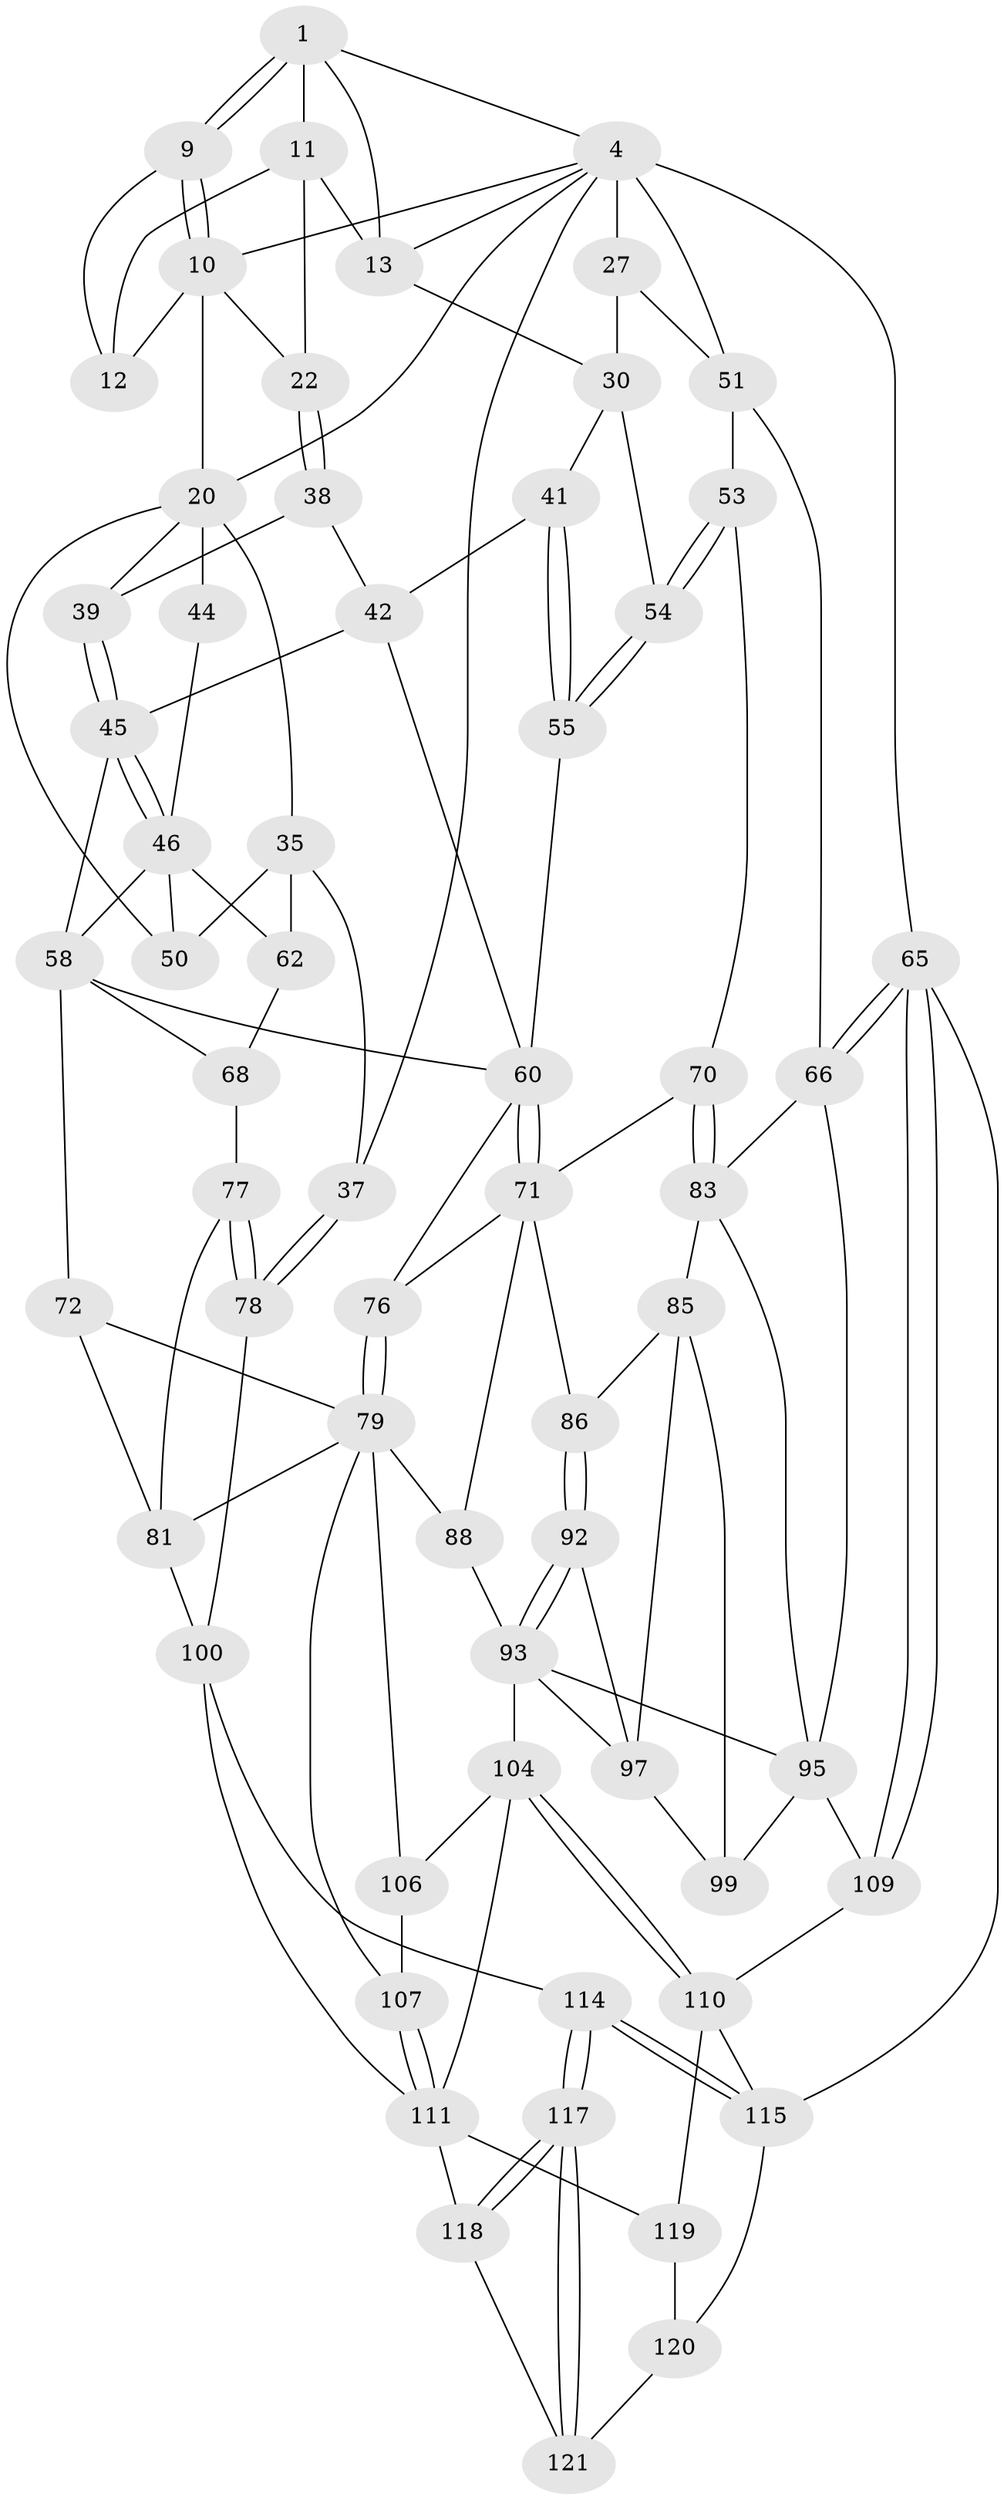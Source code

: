 // original degree distribution, {3: 0.016129032258064516, 4: 0.22580645161290322, 5: 0.5483870967741935, 6: 0.20967741935483872}
// Generated by graph-tools (version 1.1) at 2025/17/03/09/25 04:17:10]
// undirected, 62 vertices, 138 edges
graph export_dot {
graph [start="1"]
  node [color=gray90,style=filled];
  1 [pos="+0.4490676296469245+0",super="+2"];
  4 [pos="+0.8051309775199548+0",super="+5+16"];
  9 [pos="+0.34546545820514285+0.09265844859235954"];
  10 [pos="+0.3223343297786352+0.1116173679134909",super="+19"];
  11 [pos="+0.4601643990309192+0.015405727328440533",super="+15"];
  12 [pos="+0.4439314603480155+0.042680176950674296"];
  13 [pos="+0.6283343070003455+0",super="+14+18"];
  20 [pos="+0.3152963757344941+0.12817961770058317",super="+21+40"];
  22 [pos="+0.46272109654523275+0.15391454469972515"];
  27 [pos="+0.9005558271302243+0.19712611913707143",super="+28+29"];
  30 [pos="+0.6816968594946491+0.16957941960040424",super="+32+31"];
  35 [pos="+0.010865266830334199+0.23078171935943678",super="+36"];
  37 [pos="+0+0.32674008100111024"];
  38 [pos="+0.4362733327460485+0.21395032300961064"];
  39 [pos="+0.3448799115476525+0.2024642094079868"];
  41 [pos="+0.5977335862011277+0.264249398607106"];
  42 [pos="+0.5820291139217268+0.2681886840508104",super="+43+56"];
  44 [pos="+0.20947226471583963+0.2363083073521267"];
  45 [pos="+0.333888105266701+0.2838227053757965",super="+48"];
  46 [pos="+0.2516800537536877+0.3898300413681849",super="+47"];
  50 [pos="+0.17921075842835754+0.3810300284560423"];
  51 [pos="+1+0.11138181745973252",super="+52"];
  53 [pos="+0.867744579413134+0.4386924588563554"];
  54 [pos="+0.8252855782300701+0.3689107430309215"];
  55 [pos="+0.6635774238224799+0.3268126972679024"];
  58 [pos="+0.3429320653062417+0.4397941769196995",super="+59+64"];
  60 [pos="+0.5710280346408805+0.453794338268422",super="+61"];
  62 [pos="+0.1882521205631383+0.4078190656792779"];
  65 [pos="+1+1",super="+116"];
  66 [pos="+1+0.7829223321720723",super="+87"];
  68 [pos="+0.21276332096850606+0.568500516713317",super="+69"];
  70 [pos="+0.8416283231531214+0.4625703771827524"];
  71 [pos="+0.7014839622218273+0.5284389526307302",super="+74"];
  72 [pos="+0.39851784709483107+0.6329343269462109",super="+73"];
  76 [pos="+0.5550546694530468+0.6147222676864631"];
  77 [pos="+0+0.609146706944857",super="+80"];
  78 [pos="+0+0.6508384576372743"];
  79 [pos="+0.42433356994955945+0.6425929651295748",super="+89"];
  81 [pos="+0.27221968248306755+0.7358274463067235",super="+82"];
  83 [pos="+0.8004245931192904+0.5994219718581556",super="+84"];
  85 [pos="+0.7350505406062541+0.7046964233380886",super="+96"];
  86 [pos="+0.6511964123747239+0.6763818682749585"];
  88 [pos="+0.5029255296699789+0.7695557774294268"];
  92 [pos="+0.6203149646113004+0.7469790406562526"];
  93 [pos="+0.5832780860377493+0.7827306007996223",super="+94+103"];
  95 [pos="+0.8798112511497888+0.7799065520668821",super="+98"];
  97 [pos="+0.6505350431168135+0.7733153117186393",super="+102"];
  99 [pos="+0.7172447702063494+0.7999181604392126"];
  100 [pos="+0.22675727792677294+0.7776413836508195",super="+101"];
  104 [pos="+0.500610179420039+1",super="+105"];
  106 [pos="+0.4288957992951165+0.8478219469351458"];
  107 [pos="+0.34484783291379256+0.8286844826014836"];
  109 [pos="+0.6569341840644393+1"];
  110 [pos="+0.546943580414316+1",super="+122"];
  111 [pos="+0.35022530816470043+0.9232858039750214",super="+112"];
  114 [pos="+0+0.7337286471441443"];
  115 [pos="+0+0.8282999473192224",super="+123"];
  117 [pos="+0+0.780368751709671"];
  118 [pos="+0.17280495940259688+0.859004756198662"];
  119 [pos="+0.23972686834013118+0.9626339483653219"];
  120 [pos="+0.14578251986458526+0.9321906515743764"];
  121 [pos="+0.14407233861571656+0.9234287420732795"];
  1 -- 9;
  1 -- 9;
  1 -- 11;
  1 -- 4;
  1 -- 13;
  4 -- 65 [weight=2];
  4 -- 37;
  4 -- 10;
  4 -- 51;
  4 -- 20;
  4 -- 27 [weight=3];
  4 -- 13;
  9 -- 10;
  9 -- 10;
  9 -- 12;
  10 -- 12;
  10 -- 20;
  10 -- 22;
  11 -- 12;
  11 -- 13;
  11 -- 22;
  13 -- 30 [weight=2];
  20 -- 50;
  20 -- 35;
  20 -- 44 [weight=2];
  20 -- 39;
  22 -- 38;
  22 -- 38;
  27 -- 30;
  27 -- 51;
  30 -- 54;
  30 -- 41;
  35 -- 50;
  35 -- 37;
  35 -- 62;
  37 -- 78;
  37 -- 78;
  38 -- 39;
  38 -- 42;
  39 -- 45;
  39 -- 45;
  41 -- 42;
  41 -- 55;
  41 -- 55;
  42 -- 45 [weight=2];
  42 -- 60;
  44 -- 46;
  45 -- 46;
  45 -- 46;
  45 -- 58;
  46 -- 58;
  46 -- 62;
  46 -- 50;
  51 -- 66;
  51 -- 53;
  53 -- 54;
  53 -- 54;
  53 -- 70;
  54 -- 55;
  54 -- 55;
  55 -- 60;
  58 -- 68;
  58 -- 72 [weight=2];
  58 -- 60;
  60 -- 71;
  60 -- 71;
  60 -- 76;
  62 -- 68;
  65 -- 66;
  65 -- 66;
  65 -- 109;
  65 -- 109;
  65 -- 115 [weight=2];
  66 -- 83;
  66 -- 95;
  68 -- 77 [weight=2];
  70 -- 71;
  70 -- 83;
  70 -- 83;
  71 -- 88;
  71 -- 76;
  71 -- 86;
  72 -- 79;
  72 -- 81;
  76 -- 79;
  76 -- 79;
  77 -- 78;
  77 -- 78;
  77 -- 81;
  78 -- 100;
  79 -- 81;
  79 -- 88;
  79 -- 106;
  79 -- 107;
  81 -- 100;
  83 -- 85;
  83 -- 95;
  85 -- 86;
  85 -- 97;
  85 -- 99;
  86 -- 92;
  86 -- 92;
  88 -- 93;
  92 -- 93;
  92 -- 93;
  92 -- 97;
  93 -- 104;
  93 -- 95;
  93 -- 97;
  95 -- 109;
  95 -- 99;
  97 -- 99;
  100 -- 111;
  100 -- 114;
  104 -- 110;
  104 -- 110;
  104 -- 106;
  104 -- 111;
  106 -- 107;
  107 -- 111;
  107 -- 111;
  109 -- 110;
  110 -- 115;
  110 -- 119;
  111 -- 119;
  111 -- 118;
  114 -- 115;
  114 -- 115;
  114 -- 117;
  114 -- 117;
  115 -- 120;
  117 -- 118;
  117 -- 118;
  117 -- 121;
  117 -- 121;
  118 -- 121;
  119 -- 120;
  120 -- 121;
}
